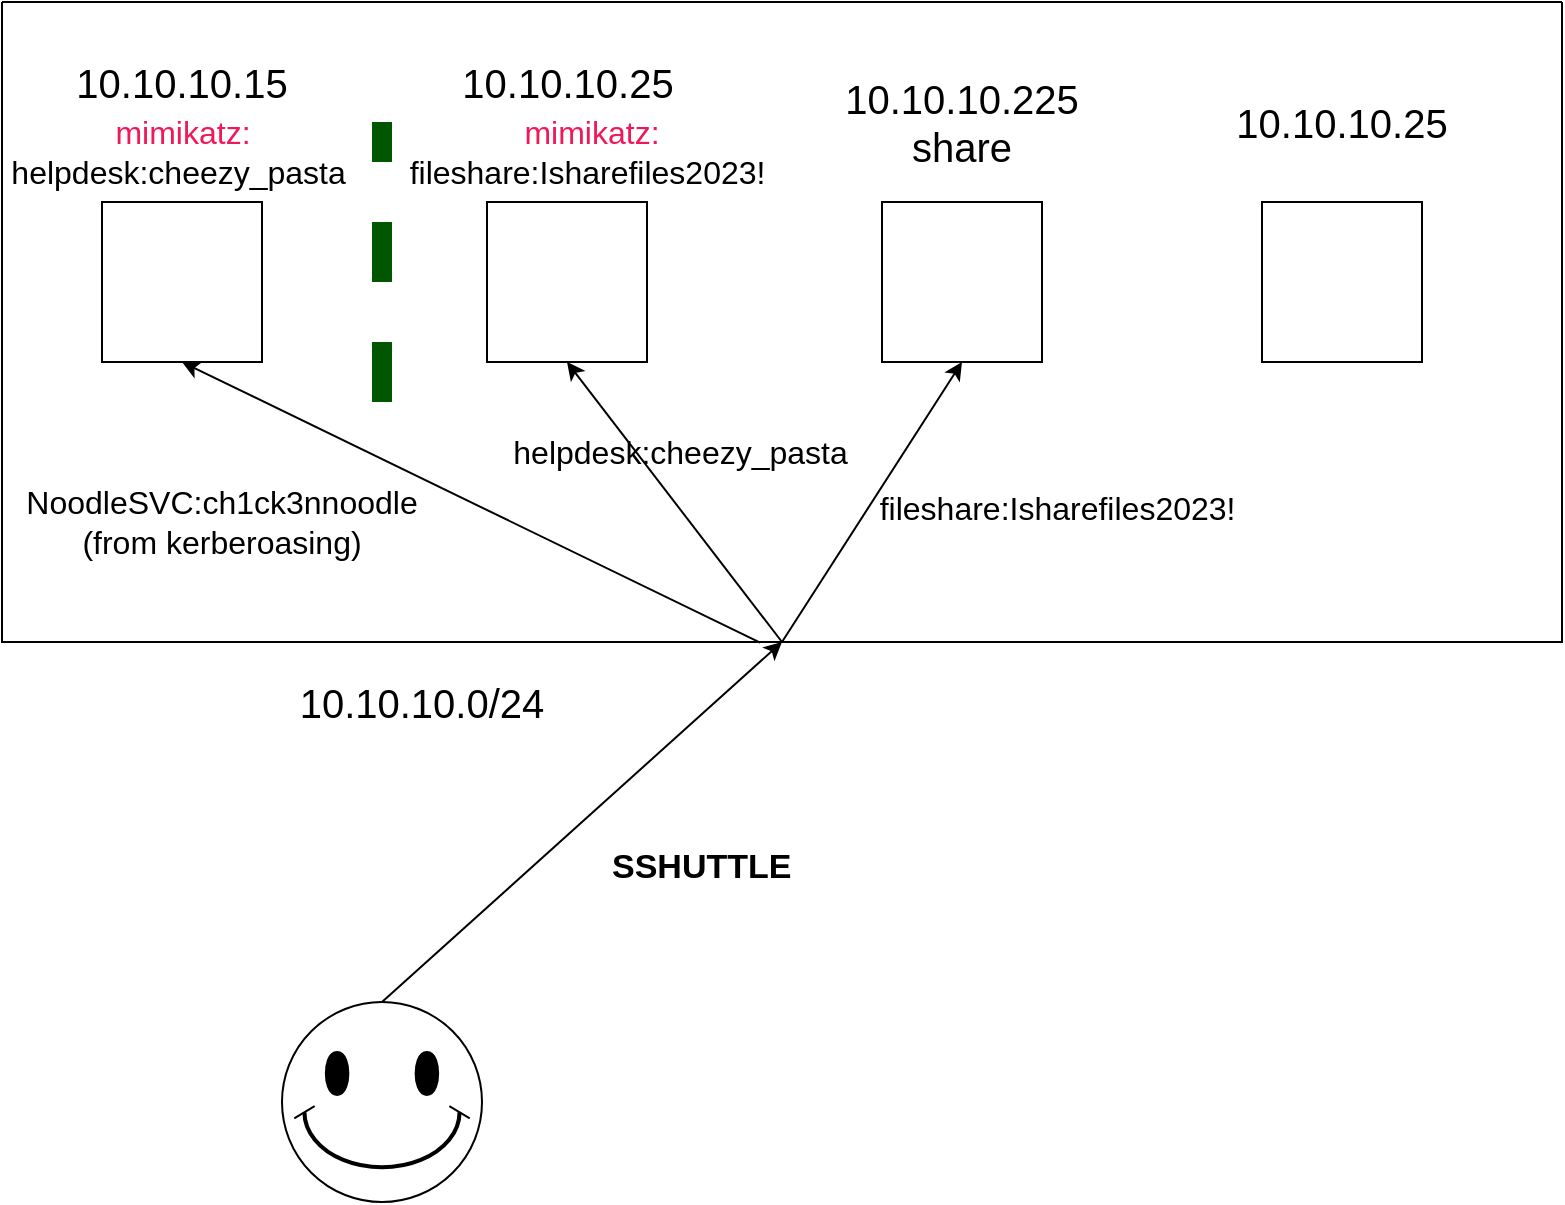 <mxfile version="21.3.2" type="github">
  <diagram name="Page-1" id="KpCbuCIfD-0YT_5ukjtJ">
    <mxGraphModel dx="1221" dy="779" grid="1" gridSize="10" guides="1" tooltips="1" connect="1" arrows="1" fold="1" page="1" pageScale="1" pageWidth="850" pageHeight="1100" math="0" shadow="0">
      <root>
        <mxCell id="0" />
        <mxCell id="1" parent="0" />
        <mxCell id="BEDosS6_Lw8PrIA8qMsu-4" value="" style="verticalLabelPosition=bottom;verticalAlign=top;html=1;shape=mxgraph.basic.smiley" parent="1" vertex="1">
          <mxGeometry x="180" y="600" width="100" height="100" as="geometry" />
        </mxCell>
        <mxCell id="BEDosS6_Lw8PrIA8qMsu-6" value="" style="endArrow=classic;html=1;rounded=0;exitX=0.5;exitY=0;exitDx=0;exitDy=0;exitPerimeter=0;entryX=0.5;entryY=1;entryDx=0;entryDy=0;" parent="1" source="BEDosS6_Lw8PrIA8qMsu-4" target="BEDosS6_Lw8PrIA8qMsu-7" edge="1">
          <mxGeometry width="50" height="50" relative="1" as="geometry">
            <mxPoint x="50" y="660" as="sourcePoint" />
            <mxPoint x="250" y="460" as="targetPoint" />
          </mxGeometry>
        </mxCell>
        <mxCell id="BEDosS6_Lw8PrIA8qMsu-7" value="" style="swimlane;startSize=0;" parent="1" vertex="1">
          <mxGeometry x="40" y="100" width="780" height="320" as="geometry" />
        </mxCell>
        <mxCell id="BEDosS6_Lw8PrIA8qMsu-11" value="" style="whiteSpace=wrap;html=1;aspect=fixed;" parent="BEDosS6_Lw8PrIA8qMsu-7" vertex="1">
          <mxGeometry x="50" y="100" width="80" height="80" as="geometry" />
        </mxCell>
        <mxCell id="BEDosS6_Lw8PrIA8qMsu-12" value="&lt;font style=&quot;font-size: 20px;&quot;&gt;10.10.10.15&lt;/font&gt;" style="text;html=1;strokeColor=none;fillColor=none;align=center;verticalAlign=middle;whiteSpace=wrap;rounded=0;" parent="BEDosS6_Lw8PrIA8qMsu-7" vertex="1">
          <mxGeometry x="10" y="20" width="160" height="40" as="geometry" />
        </mxCell>
        <mxCell id="F2uyZFmSwvTorEkFyjIr-1" value="" style="endArrow=classic;html=1;rounded=0;entryX=0.5;entryY=1;entryDx=0;entryDy=0;exitX=0.486;exitY=1.001;exitDx=0;exitDy=0;exitPerimeter=0;" edge="1" parent="BEDosS6_Lw8PrIA8qMsu-7" source="BEDosS6_Lw8PrIA8qMsu-7" target="BEDosS6_Lw8PrIA8qMsu-11">
          <mxGeometry width="50" height="50" relative="1" as="geometry">
            <mxPoint x="340" y="330" as="sourcePoint" />
            <mxPoint x="390" y="280" as="targetPoint" />
          </mxGeometry>
        </mxCell>
        <mxCell id="F2uyZFmSwvTorEkFyjIr-2" value="&lt;font style=&quot;font-size: 16px;&quot;&gt;&lt;font style=&quot;font-size: 16px;&quot; color=&quot;#f01859&quot;&gt;mimikatz:&lt;br&gt;&lt;/font&gt;helpdesk:cheezy_pasta&amp;nbsp;&lt;/font&gt;&lt;font color=&quot;#f01859&quot;&gt;&lt;br&gt;&lt;/font&gt;" style="text;html=1;strokeColor=none;fillColor=none;align=center;verticalAlign=middle;whiteSpace=wrap;rounded=0;" vertex="1" parent="BEDosS6_Lw8PrIA8qMsu-7">
          <mxGeometry x="7.5" y="50" width="165" height="50" as="geometry" />
        </mxCell>
        <mxCell id="F2uyZFmSwvTorEkFyjIr-10" value="" style="whiteSpace=wrap;html=1;aspect=fixed;" vertex="1" parent="BEDosS6_Lw8PrIA8qMsu-7">
          <mxGeometry x="242.5" y="100" width="80" height="80" as="geometry" />
        </mxCell>
        <mxCell id="F2uyZFmSwvTorEkFyjIr-12" value="&lt;font style=&quot;font-size: 20px;&quot;&gt;10.10.10.25&lt;/font&gt;" style="text;html=1;strokeColor=none;fillColor=none;align=center;verticalAlign=middle;whiteSpace=wrap;rounded=0;" vertex="1" parent="BEDosS6_Lw8PrIA8qMsu-7">
          <mxGeometry x="202.5" y="20" width="160" height="40" as="geometry" />
        </mxCell>
        <mxCell id="F2uyZFmSwvTorEkFyjIr-19" value="" style="endArrow=none;dashed=1;html=1;rounded=0;fillColor=#008a00;strokeColor=#005700;strokeWidth=10;" edge="1" parent="BEDosS6_Lw8PrIA8qMsu-7">
          <mxGeometry width="50" height="50" relative="1" as="geometry">
            <mxPoint x="190" y="200" as="sourcePoint" />
            <mxPoint x="190" y="60" as="targetPoint" />
          </mxGeometry>
        </mxCell>
        <mxCell id="F2uyZFmSwvTorEkFyjIr-20" value="&lt;font style=&quot;font-size: 16px;&quot;&gt;&lt;font style=&quot;font-size: 16px;&quot; color=&quot;#f01859&quot;&gt;mimikatz:&lt;br&gt;&lt;/font&gt;fileshare:Isharefiles2023!&amp;nbsp;&lt;/font&gt;&lt;font color=&quot;#f01859&quot;&gt;&lt;br&gt;&lt;/font&gt;" style="text;html=1;strokeColor=none;fillColor=none;align=center;verticalAlign=middle;whiteSpace=wrap;rounded=0;" vertex="1" parent="BEDosS6_Lw8PrIA8qMsu-7">
          <mxGeometry x="200" y="50" width="190" height="50" as="geometry" />
        </mxCell>
        <mxCell id="F2uyZFmSwvTorEkFyjIr-21" value="" style="endArrow=classic;html=1;rounded=0;entryX=0.5;entryY=1;entryDx=0;entryDy=0;exitX=0.5;exitY=1;exitDx=0;exitDy=0;" edge="1" parent="BEDosS6_Lw8PrIA8qMsu-7" source="BEDosS6_Lw8PrIA8qMsu-7" target="F2uyZFmSwvTorEkFyjIr-10">
          <mxGeometry width="50" height="50" relative="1" as="geometry">
            <mxPoint x="360" y="320" as="sourcePoint" />
            <mxPoint x="410" y="270" as="targetPoint" />
          </mxGeometry>
        </mxCell>
        <mxCell id="F2uyZFmSwvTorEkFyjIr-22" value="&lt;font style=&quot;font-size: 16px;&quot;&gt;helpdesk:cheezy_pasta&amp;nbsp;&lt;/font&gt;" style="text;html=1;strokeColor=none;fillColor=none;align=center;verticalAlign=middle;whiteSpace=wrap;rounded=0;" vertex="1" parent="BEDosS6_Lw8PrIA8qMsu-7">
          <mxGeometry x="242.5" y="210" width="197" height="30" as="geometry" />
        </mxCell>
        <mxCell id="F2uyZFmSwvTorEkFyjIr-23" value="&lt;font style=&quot;font-size: 16px;&quot;&gt;NoodleSVC:ch1ck3nnoodle&lt;br&gt;(from kerberoasing)&lt;/font&gt;" style="text;html=1;strokeColor=none;fillColor=none;align=center;verticalAlign=middle;whiteSpace=wrap;rounded=0;" vertex="1" parent="BEDosS6_Lw8PrIA8qMsu-7">
          <mxGeometry y="240" width="220" height="40" as="geometry" />
        </mxCell>
        <mxCell id="F2uyZFmSwvTorEkFyjIr-24" value="" style="whiteSpace=wrap;html=1;aspect=fixed;" vertex="1" parent="BEDosS6_Lw8PrIA8qMsu-7">
          <mxGeometry x="440" y="100" width="80" height="80" as="geometry" />
        </mxCell>
        <mxCell id="F2uyZFmSwvTorEkFyjIr-25" value="&lt;font style=&quot;font-size: 20px;&quot;&gt;10.10.10.225 share&lt;/font&gt;" style="text;html=1;strokeColor=none;fillColor=none;align=center;verticalAlign=middle;whiteSpace=wrap;rounded=0;" vertex="1" parent="BEDosS6_Lw8PrIA8qMsu-7">
          <mxGeometry x="400" y="40" width="160" height="40" as="geometry" />
        </mxCell>
        <mxCell id="F2uyZFmSwvTorEkFyjIr-26" value="" style="endArrow=classic;html=1;rounded=0;entryX=0.5;entryY=1;entryDx=0;entryDy=0;exitX=0.5;exitY=1;exitDx=0;exitDy=0;" edge="1" parent="BEDosS6_Lw8PrIA8qMsu-7" source="BEDosS6_Lw8PrIA8qMsu-7" target="F2uyZFmSwvTorEkFyjIr-24">
          <mxGeometry width="50" height="50" relative="1" as="geometry">
            <mxPoint x="390" y="320" as="sourcePoint" />
            <mxPoint x="440" y="270" as="targetPoint" />
          </mxGeometry>
        </mxCell>
        <mxCell id="F2uyZFmSwvTorEkFyjIr-27" value="&lt;font style=&quot;font-size: 16px;&quot;&gt;fileshare:Isharefiles2023!&amp;nbsp;&lt;/font&gt;" style="text;html=1;strokeColor=none;fillColor=none;align=center;verticalAlign=middle;whiteSpace=wrap;rounded=0;" vertex="1" parent="BEDosS6_Lw8PrIA8qMsu-7">
          <mxGeometry x="439.5" y="240" width="180" height="25" as="geometry" />
        </mxCell>
        <mxCell id="F2uyZFmSwvTorEkFyjIr-28" value="" style="whiteSpace=wrap;html=1;aspect=fixed;" vertex="1" parent="BEDosS6_Lw8PrIA8qMsu-7">
          <mxGeometry x="630" y="100" width="80" height="80" as="geometry" />
        </mxCell>
        <mxCell id="F2uyZFmSwvTorEkFyjIr-29" value="&lt;font style=&quot;font-size: 20px;&quot;&gt;10.10.10.25&lt;/font&gt;" style="text;html=1;strokeColor=none;fillColor=none;align=center;verticalAlign=middle;whiteSpace=wrap;rounded=0;" vertex="1" parent="BEDosS6_Lw8PrIA8qMsu-7">
          <mxGeometry x="590" y="40" width="160" height="40" as="geometry" />
        </mxCell>
        <mxCell id="BEDosS6_Lw8PrIA8qMsu-8" value="&lt;h1&gt;&lt;font style=&quot;font-size: 17px;&quot;&gt;SSHUTTLE&lt;/font&gt;&lt;/h1&gt;" style="text;html=1;strokeColor=none;fillColor=none;spacing=5;spacingTop=-20;whiteSpace=wrap;overflow=hidden;rounded=0;" parent="1" vertex="1">
          <mxGeometry x="340" y="510" width="120" height="60" as="geometry" />
        </mxCell>
        <mxCell id="BEDosS6_Lw8PrIA8qMsu-10" value="&lt;font style=&quot;font-size: 20px;&quot;&gt;10.10.10.0/24&lt;/font&gt;" style="text;html=1;strokeColor=none;fillColor=none;align=center;verticalAlign=middle;whiteSpace=wrap;rounded=0;" parent="1" vertex="1">
          <mxGeometry x="170" y="430" width="160" height="40" as="geometry" />
        </mxCell>
      </root>
    </mxGraphModel>
  </diagram>
</mxfile>
